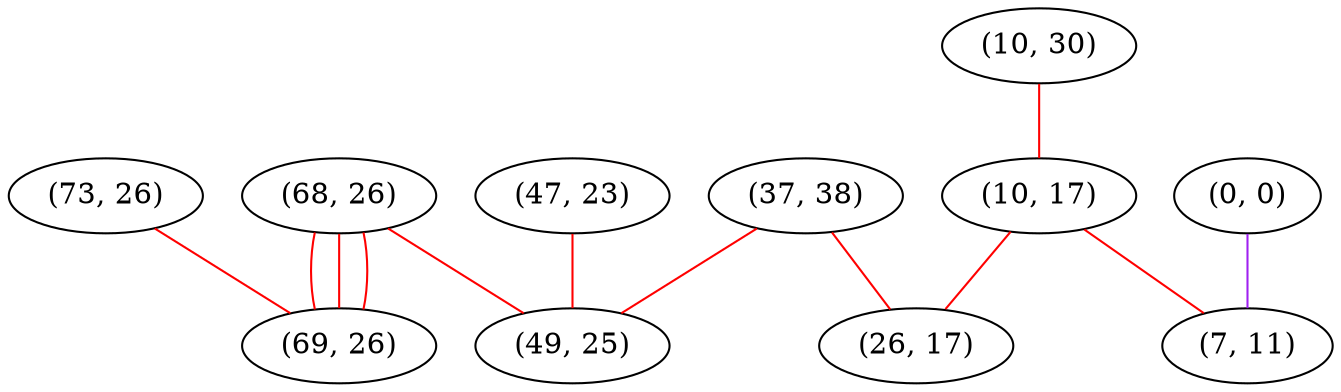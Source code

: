 graph "" {
"(73, 26)";
"(10, 30)";
"(47, 23)";
"(10, 17)";
"(37, 38)";
"(68, 26)";
"(0, 0)";
"(69, 26)";
"(49, 25)";
"(26, 17)";
"(7, 11)";
"(73, 26)" -- "(69, 26)"  [color=red, key=0, weight=1];
"(10, 30)" -- "(10, 17)"  [color=red, key=0, weight=1];
"(47, 23)" -- "(49, 25)"  [color=red, key=0, weight=1];
"(10, 17)" -- "(7, 11)"  [color=red, key=0, weight=1];
"(10, 17)" -- "(26, 17)"  [color=red, key=0, weight=1];
"(37, 38)" -- "(49, 25)"  [color=red, key=0, weight=1];
"(37, 38)" -- "(26, 17)"  [color=red, key=0, weight=1];
"(68, 26)" -- "(69, 26)"  [color=red, key=0, weight=1];
"(68, 26)" -- "(69, 26)"  [color=red, key=1, weight=1];
"(68, 26)" -- "(69, 26)"  [color=red, key=2, weight=1];
"(68, 26)" -- "(49, 25)"  [color=red, key=0, weight=1];
"(0, 0)" -- "(7, 11)"  [color=purple, key=0, weight=4];
}
